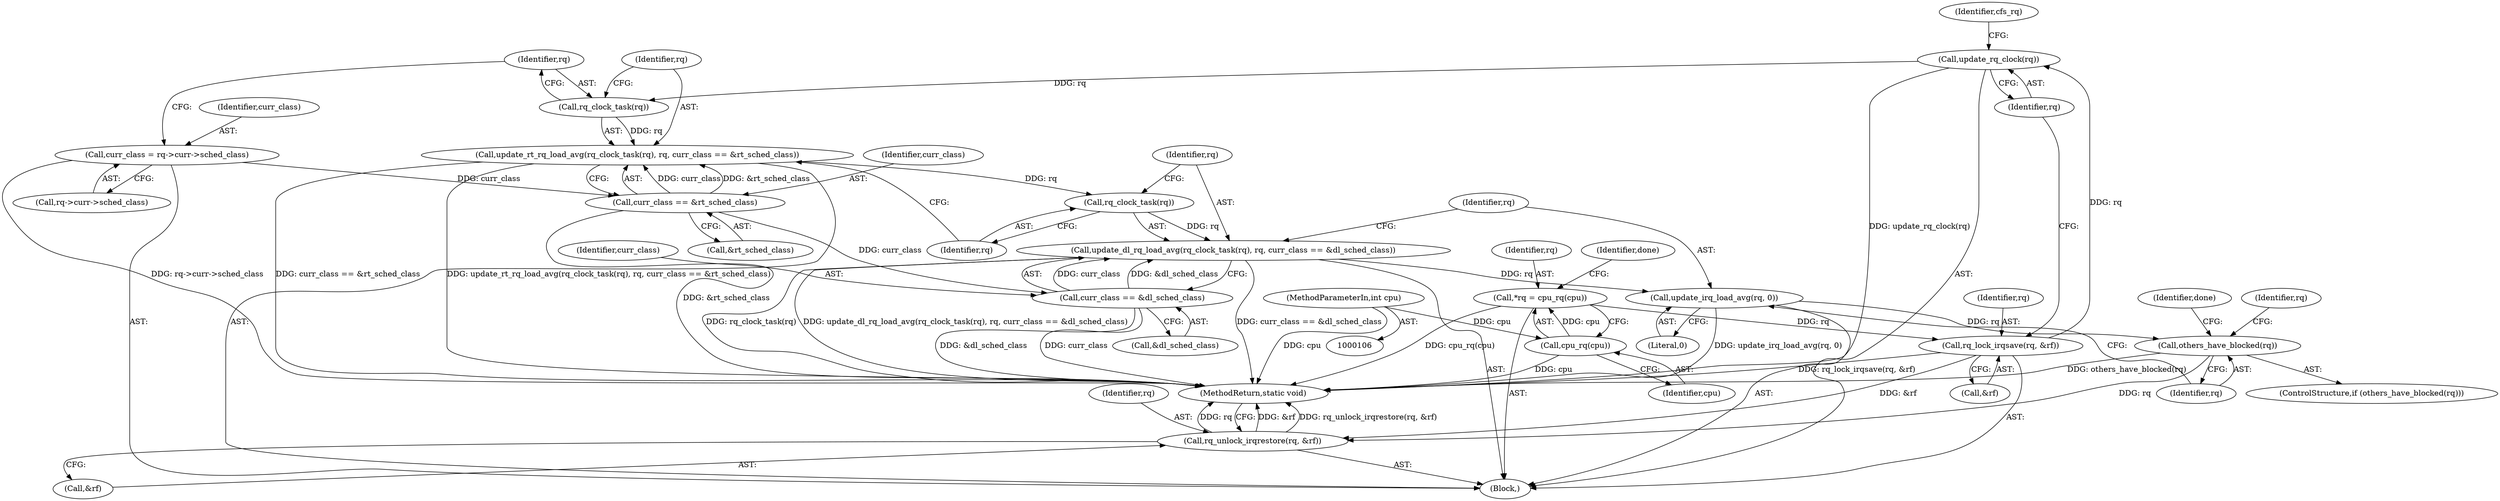 digraph "0_linux_c40f7d74c741a907cfaeb73a7697081881c497d0_1@API" {
"1000188" [label="(Call,update_dl_rq_load_avg(rq_clock_task(rq), rq, curr_class == &dl_sched_class))"];
"1000189" [label="(Call,rq_clock_task(rq))"];
"1000180" [label="(Call,update_rt_rq_load_avg(rq_clock_task(rq), rq, curr_class == &rt_sched_class))"];
"1000181" [label="(Call,rq_clock_task(rq))"];
"1000126" [label="(Call,update_rq_clock(rq))"];
"1000122" [label="(Call,rq_lock_irqsave(rq, &rf))"];
"1000110" [label="(Call,*rq = cpu_rq(cpu))"];
"1000112" [label="(Call,cpu_rq(cpu))"];
"1000107" [label="(MethodParameterIn,int cpu)"];
"1000184" [label="(Call,curr_class == &rt_sched_class)"];
"1000173" [label="(Call,curr_class = rq->curr->sched_class)"];
"1000192" [label="(Call,curr_class == &dl_sched_class)"];
"1000196" [label="(Call,update_irq_load_avg(rq, 0))"];
"1000200" [label="(Call,others_have_blocked(rq))"];
"1000217" [label="(Call,rq_unlock_irqrestore(rq, &rf))"];
"1000203" [label="(Identifier,done)"];
"1000183" [label="(Identifier,rq)"];
"1000174" [label="(Identifier,curr_class)"];
"1000193" [label="(Identifier,curr_class)"];
"1000186" [label="(Call,&rt_sched_class)"];
"1000120" [label="(Identifier,done)"];
"1000197" [label="(Identifier,rq)"];
"1000218" [label="(Identifier,rq)"];
"1000173" [label="(Call,curr_class = rq->curr->sched_class)"];
"1000190" [label="(Identifier,rq)"];
"1000127" [label="(Identifier,rq)"];
"1000191" [label="(Identifier,rq)"];
"1000123" [label="(Identifier,rq)"];
"1000219" [label="(Call,&rf)"];
"1000108" [label="(Block,)"];
"1000207" [label="(Identifier,rq)"];
"1000111" [label="(Identifier,rq)"];
"1000180" [label="(Call,update_rt_rq_load_avg(rq_clock_task(rq), rq, curr_class == &rt_sched_class))"];
"1000126" [label="(Call,update_rq_clock(rq))"];
"1000192" [label="(Call,curr_class == &dl_sched_class)"];
"1000175" [label="(Call,rq->curr->sched_class)"];
"1000185" [label="(Identifier,curr_class)"];
"1000194" [label="(Call,&dl_sched_class)"];
"1000132" [label="(Identifier,cfs_rq)"];
"1000189" [label="(Call,rq_clock_task(rq))"];
"1000198" [label="(Literal,0)"];
"1000184" [label="(Call,curr_class == &rt_sched_class)"];
"1000201" [label="(Identifier,rq)"];
"1000221" [label="(MethodReturn,static void)"];
"1000200" [label="(Call,others_have_blocked(rq))"];
"1000199" [label="(ControlStructure,if (others_have_blocked(rq)))"];
"1000112" [label="(Call,cpu_rq(cpu))"];
"1000124" [label="(Call,&rf)"];
"1000107" [label="(MethodParameterIn,int cpu)"];
"1000110" [label="(Call,*rq = cpu_rq(cpu))"];
"1000113" [label="(Identifier,cpu)"];
"1000217" [label="(Call,rq_unlock_irqrestore(rq, &rf))"];
"1000188" [label="(Call,update_dl_rq_load_avg(rq_clock_task(rq), rq, curr_class == &dl_sched_class))"];
"1000182" [label="(Identifier,rq)"];
"1000122" [label="(Call,rq_lock_irqsave(rq, &rf))"];
"1000181" [label="(Call,rq_clock_task(rq))"];
"1000196" [label="(Call,update_irq_load_avg(rq, 0))"];
"1000188" -> "1000108"  [label="AST: "];
"1000188" -> "1000192"  [label="CFG: "];
"1000189" -> "1000188"  [label="AST: "];
"1000191" -> "1000188"  [label="AST: "];
"1000192" -> "1000188"  [label="AST: "];
"1000197" -> "1000188"  [label="CFG: "];
"1000188" -> "1000221"  [label="DDG: update_dl_rq_load_avg(rq_clock_task(rq), rq, curr_class == &dl_sched_class)"];
"1000188" -> "1000221"  [label="DDG: curr_class == &dl_sched_class"];
"1000188" -> "1000221"  [label="DDG: rq_clock_task(rq)"];
"1000189" -> "1000188"  [label="DDG: rq"];
"1000192" -> "1000188"  [label="DDG: curr_class"];
"1000192" -> "1000188"  [label="DDG: &dl_sched_class"];
"1000188" -> "1000196"  [label="DDG: rq"];
"1000189" -> "1000190"  [label="CFG: "];
"1000190" -> "1000189"  [label="AST: "];
"1000191" -> "1000189"  [label="CFG: "];
"1000180" -> "1000189"  [label="DDG: rq"];
"1000180" -> "1000108"  [label="AST: "];
"1000180" -> "1000184"  [label="CFG: "];
"1000181" -> "1000180"  [label="AST: "];
"1000183" -> "1000180"  [label="AST: "];
"1000184" -> "1000180"  [label="AST: "];
"1000190" -> "1000180"  [label="CFG: "];
"1000180" -> "1000221"  [label="DDG: curr_class == &rt_sched_class"];
"1000180" -> "1000221"  [label="DDG: update_rt_rq_load_avg(rq_clock_task(rq), rq, curr_class == &rt_sched_class)"];
"1000181" -> "1000180"  [label="DDG: rq"];
"1000184" -> "1000180"  [label="DDG: curr_class"];
"1000184" -> "1000180"  [label="DDG: &rt_sched_class"];
"1000181" -> "1000182"  [label="CFG: "];
"1000182" -> "1000181"  [label="AST: "];
"1000183" -> "1000181"  [label="CFG: "];
"1000126" -> "1000181"  [label="DDG: rq"];
"1000126" -> "1000108"  [label="AST: "];
"1000126" -> "1000127"  [label="CFG: "];
"1000127" -> "1000126"  [label="AST: "];
"1000132" -> "1000126"  [label="CFG: "];
"1000126" -> "1000221"  [label="DDG: update_rq_clock(rq)"];
"1000122" -> "1000126"  [label="DDG: rq"];
"1000122" -> "1000108"  [label="AST: "];
"1000122" -> "1000124"  [label="CFG: "];
"1000123" -> "1000122"  [label="AST: "];
"1000124" -> "1000122"  [label="AST: "];
"1000127" -> "1000122"  [label="CFG: "];
"1000122" -> "1000221"  [label="DDG: rq_lock_irqsave(rq, &rf)"];
"1000110" -> "1000122"  [label="DDG: rq"];
"1000122" -> "1000217"  [label="DDG: &rf"];
"1000110" -> "1000108"  [label="AST: "];
"1000110" -> "1000112"  [label="CFG: "];
"1000111" -> "1000110"  [label="AST: "];
"1000112" -> "1000110"  [label="AST: "];
"1000120" -> "1000110"  [label="CFG: "];
"1000110" -> "1000221"  [label="DDG: cpu_rq(cpu)"];
"1000112" -> "1000110"  [label="DDG: cpu"];
"1000112" -> "1000113"  [label="CFG: "];
"1000113" -> "1000112"  [label="AST: "];
"1000112" -> "1000221"  [label="DDG: cpu"];
"1000107" -> "1000112"  [label="DDG: cpu"];
"1000107" -> "1000106"  [label="AST: "];
"1000107" -> "1000221"  [label="DDG: cpu"];
"1000184" -> "1000186"  [label="CFG: "];
"1000185" -> "1000184"  [label="AST: "];
"1000186" -> "1000184"  [label="AST: "];
"1000184" -> "1000221"  [label="DDG: &rt_sched_class"];
"1000173" -> "1000184"  [label="DDG: curr_class"];
"1000184" -> "1000192"  [label="DDG: curr_class"];
"1000173" -> "1000108"  [label="AST: "];
"1000173" -> "1000175"  [label="CFG: "];
"1000174" -> "1000173"  [label="AST: "];
"1000175" -> "1000173"  [label="AST: "];
"1000182" -> "1000173"  [label="CFG: "];
"1000173" -> "1000221"  [label="DDG: rq->curr->sched_class"];
"1000192" -> "1000194"  [label="CFG: "];
"1000193" -> "1000192"  [label="AST: "];
"1000194" -> "1000192"  [label="AST: "];
"1000192" -> "1000221"  [label="DDG: &dl_sched_class"];
"1000192" -> "1000221"  [label="DDG: curr_class"];
"1000196" -> "1000108"  [label="AST: "];
"1000196" -> "1000198"  [label="CFG: "];
"1000197" -> "1000196"  [label="AST: "];
"1000198" -> "1000196"  [label="AST: "];
"1000201" -> "1000196"  [label="CFG: "];
"1000196" -> "1000221"  [label="DDG: update_irq_load_avg(rq, 0)"];
"1000196" -> "1000200"  [label="DDG: rq"];
"1000200" -> "1000199"  [label="AST: "];
"1000200" -> "1000201"  [label="CFG: "];
"1000201" -> "1000200"  [label="AST: "];
"1000203" -> "1000200"  [label="CFG: "];
"1000207" -> "1000200"  [label="CFG: "];
"1000200" -> "1000221"  [label="DDG: others_have_blocked(rq)"];
"1000200" -> "1000217"  [label="DDG: rq"];
"1000217" -> "1000108"  [label="AST: "];
"1000217" -> "1000219"  [label="CFG: "];
"1000218" -> "1000217"  [label="AST: "];
"1000219" -> "1000217"  [label="AST: "];
"1000221" -> "1000217"  [label="CFG: "];
"1000217" -> "1000221"  [label="DDG: &rf"];
"1000217" -> "1000221"  [label="DDG: rq_unlock_irqrestore(rq, &rf)"];
"1000217" -> "1000221"  [label="DDG: rq"];
}
